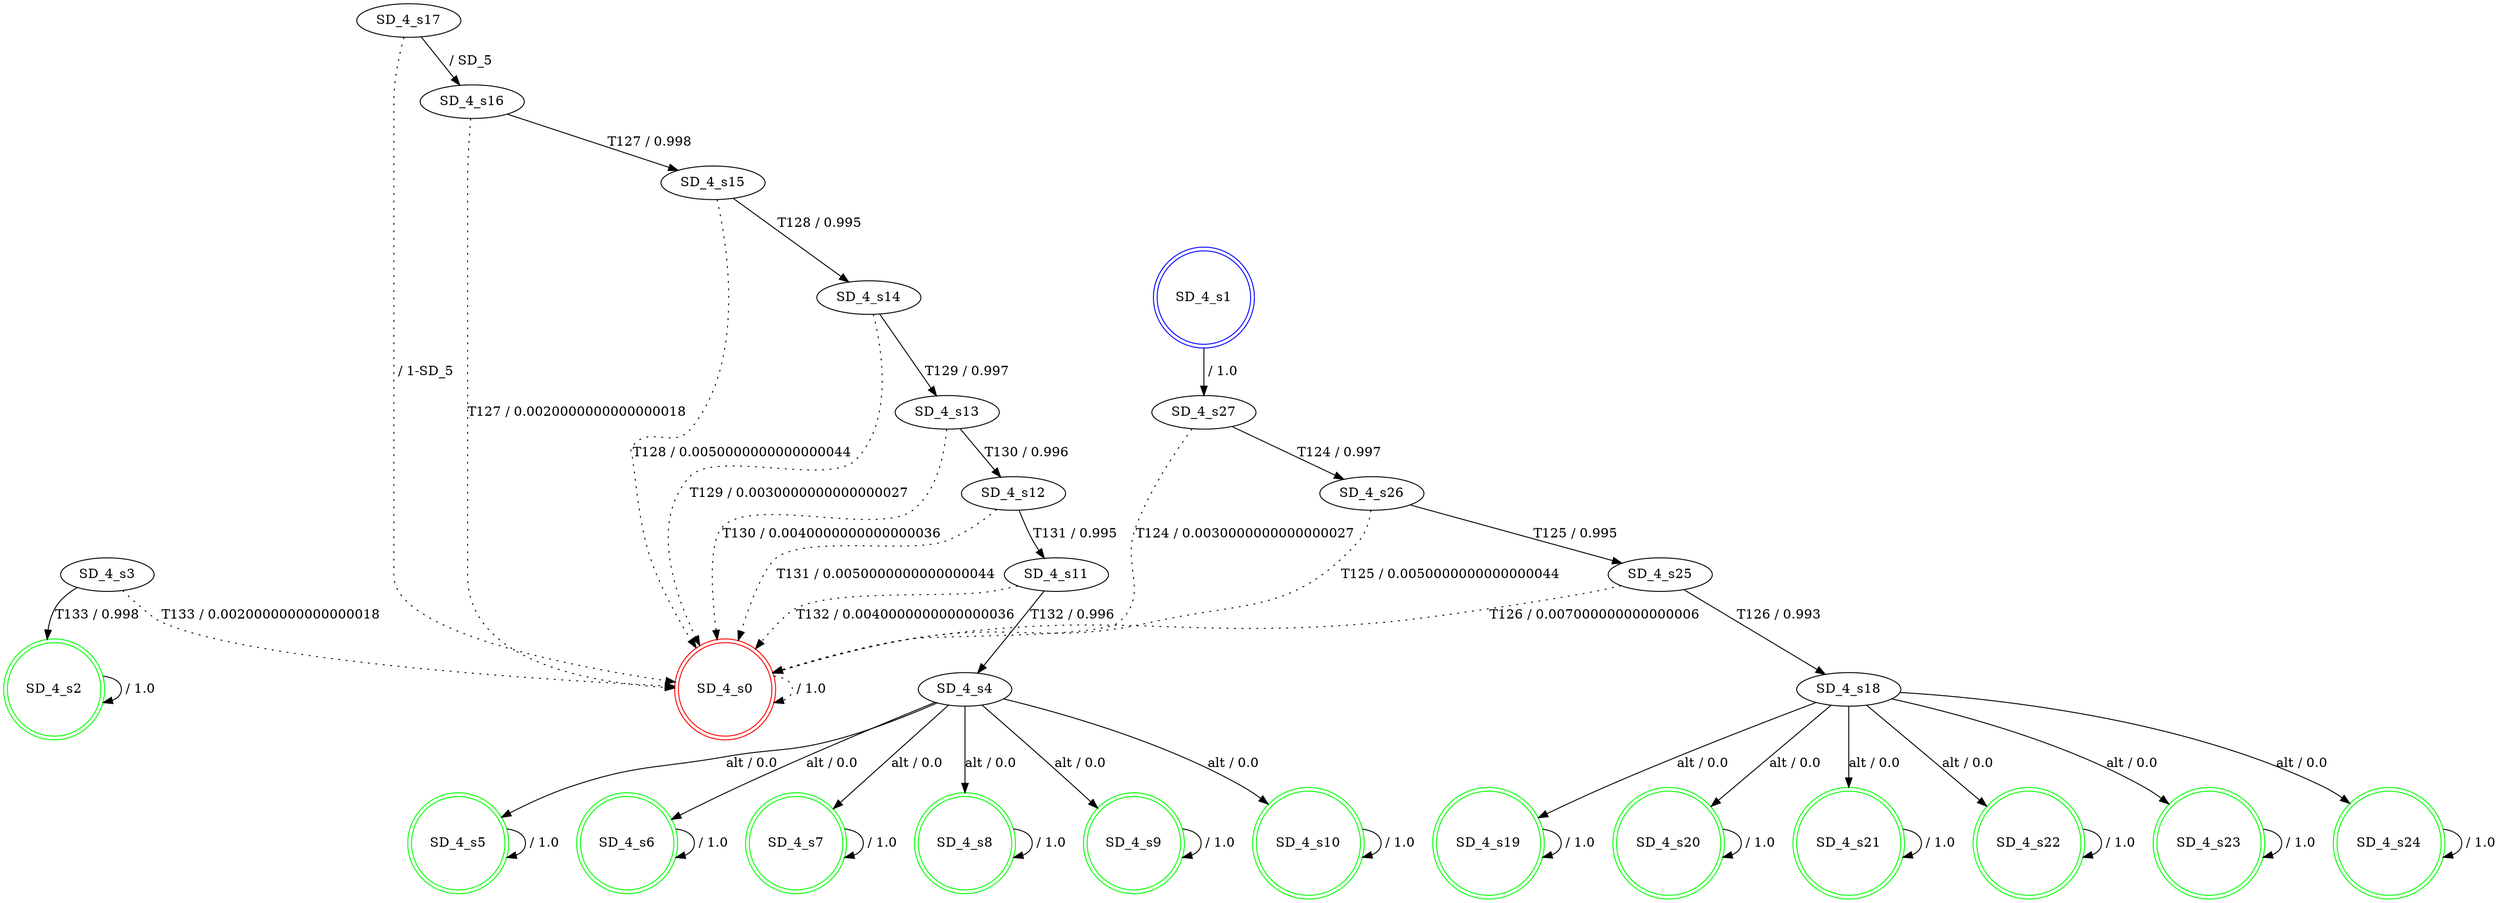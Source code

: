 digraph graphname {
SD_4_s0 [label="SD_4_s0",color=red,shape=doublecircle ];
SD_4_s1 [label="SD_4_s1",color=blue,shape=doublecircle ];
SD_4_s2 [label="SD_4_s2",color=green,shape=doublecircle ];
SD_4_s3 [label="SD_4_s3" ];
SD_4_s4 [label="SD_4_s4" ];
SD_4_s5 [label="SD_4_s5",color=green,shape=doublecircle ];
SD_4_s6 [label="SD_4_s6",color=green,shape=doublecircle ];
SD_4_s7 [label="SD_4_s7",color=green,shape=doublecircle ];
SD_4_s8 [label="SD_4_s8",color=green,shape=doublecircle ];
SD_4_s9 [label="SD_4_s9",color=green,shape=doublecircle ];
SD_4_s10 [label="SD_4_s10",color=green,shape=doublecircle ];
SD_4_s11 [label="SD_4_s11" ];
SD_4_s12 [label="SD_4_s12" ];
SD_4_s13 [label="SD_4_s13" ];
SD_4_s14 [label="SD_4_s14" ];
SD_4_s15 [label="SD_4_s15" ];
SD_4_s16 [label="SD_4_s16" ];
SD_4_s17 [label="SD_4_s17" ];
SD_4_s18 [label="SD_4_s18" ];
SD_4_s19 [label="SD_4_s19",color=green,shape=doublecircle ];
SD_4_s20 [label="SD_4_s20",color=green,shape=doublecircle ];
SD_4_s21 [label="SD_4_s21",color=green,shape=doublecircle ];
SD_4_s22 [label="SD_4_s22",color=green,shape=doublecircle ];
SD_4_s23 [label="SD_4_s23",color=green,shape=doublecircle ];
SD_4_s24 [label="SD_4_s24",color=green,shape=doublecircle ];
SD_4_s25 [label="SD_4_s25" ];
SD_4_s26 [label="SD_4_s26" ];
SD_4_s27 [label="SD_4_s27" ];
SD_4_s0 -> SD_4_s0 [label=" / 1.0", style=dotted];
SD_4_s1 -> SD_4_s27 [label=" / 1.0"];
SD_4_s2 -> SD_4_s2 [label=" / 1.0"];
SD_4_s3 -> SD_4_s2 [label="T133 / 0.998"];
SD_4_s3 -> SD_4_s0 [label="T133 / 0.0020000000000000018", style=dotted];
SD_4_s4 -> SD_4_s5 [label="alt / 0.0"];
SD_4_s4 -> SD_4_s6 [label="alt / 0.0"];
SD_4_s4 -> SD_4_s7 [label="alt / 0.0"];
SD_4_s4 -> SD_4_s8 [label="alt / 0.0"];
SD_4_s4 -> SD_4_s9 [label="alt / 0.0"];
SD_4_s4 -> SD_4_s10 [label="alt / 0.0"];
SD_4_s5 -> SD_4_s5 [label=" / 1.0"];
SD_4_s6 -> SD_4_s6 [label=" / 1.0"];
SD_4_s7 -> SD_4_s7 [label=" / 1.0"];
SD_4_s8 -> SD_4_s8 [label=" / 1.0"];
SD_4_s9 -> SD_4_s9 [label=" / 1.0"];
SD_4_s10 -> SD_4_s10 [label=" / 1.0"];
SD_4_s11 -> SD_4_s4 [label="T132 / 0.996"];
SD_4_s11 -> SD_4_s0 [label="T132 / 0.0040000000000000036", style=dotted];
SD_4_s12 -> SD_4_s11 [label="T131 / 0.995"];
SD_4_s12 -> SD_4_s0 [label="T131 / 0.0050000000000000044", style=dotted];
SD_4_s13 -> SD_4_s12 [label="T130 / 0.996"];
SD_4_s13 -> SD_4_s0 [label="T130 / 0.0040000000000000036", style=dotted];
SD_4_s14 -> SD_4_s13 [label="T129 / 0.997"];
SD_4_s14 -> SD_4_s0 [label="T129 / 0.0030000000000000027", style=dotted];
SD_4_s15 -> SD_4_s14 [label="T128 / 0.995"];
SD_4_s15 -> SD_4_s0 [label="T128 / 0.0050000000000000044", style=dotted];
SD_4_s16 -> SD_4_s15 [label="T127 / 0.998"];
SD_4_s16 -> SD_4_s0 [label="T127 / 0.0020000000000000018", style=dotted];
SD_4_s17 -> SD_4_s16 [label=" / SD_5"];
SD_4_s17 -> SD_4_s0 [label=" / 1-SD_5", style=dotted];
SD_4_s18 -> SD_4_s19 [label="alt / 0.0"];
SD_4_s18 -> SD_4_s20 [label="alt / 0.0"];
SD_4_s18 -> SD_4_s21 [label="alt / 0.0"];
SD_4_s18 -> SD_4_s22 [label="alt / 0.0"];
SD_4_s18 -> SD_4_s23 [label="alt / 0.0"];
SD_4_s18 -> SD_4_s24 [label="alt / 0.0"];
SD_4_s19 -> SD_4_s19 [label=" / 1.0"];
SD_4_s20 -> SD_4_s20 [label=" / 1.0"];
SD_4_s21 -> SD_4_s21 [label=" / 1.0"];
SD_4_s22 -> SD_4_s22 [label=" / 1.0"];
SD_4_s23 -> SD_4_s23 [label=" / 1.0"];
SD_4_s24 -> SD_4_s24 [label=" / 1.0"];
SD_4_s25 -> SD_4_s18 [label="T126 / 0.993"];
SD_4_s25 -> SD_4_s0 [label="T126 / 0.007000000000000006", style=dotted];
SD_4_s26 -> SD_4_s25 [label="T125 / 0.995"];
SD_4_s26 -> SD_4_s0 [label="T125 / 0.0050000000000000044", style=dotted];
SD_4_s27 -> SD_4_s26 [label="T124 / 0.997"];
SD_4_s27 -> SD_4_s0 [label="T124 / 0.0030000000000000027", style=dotted];
}